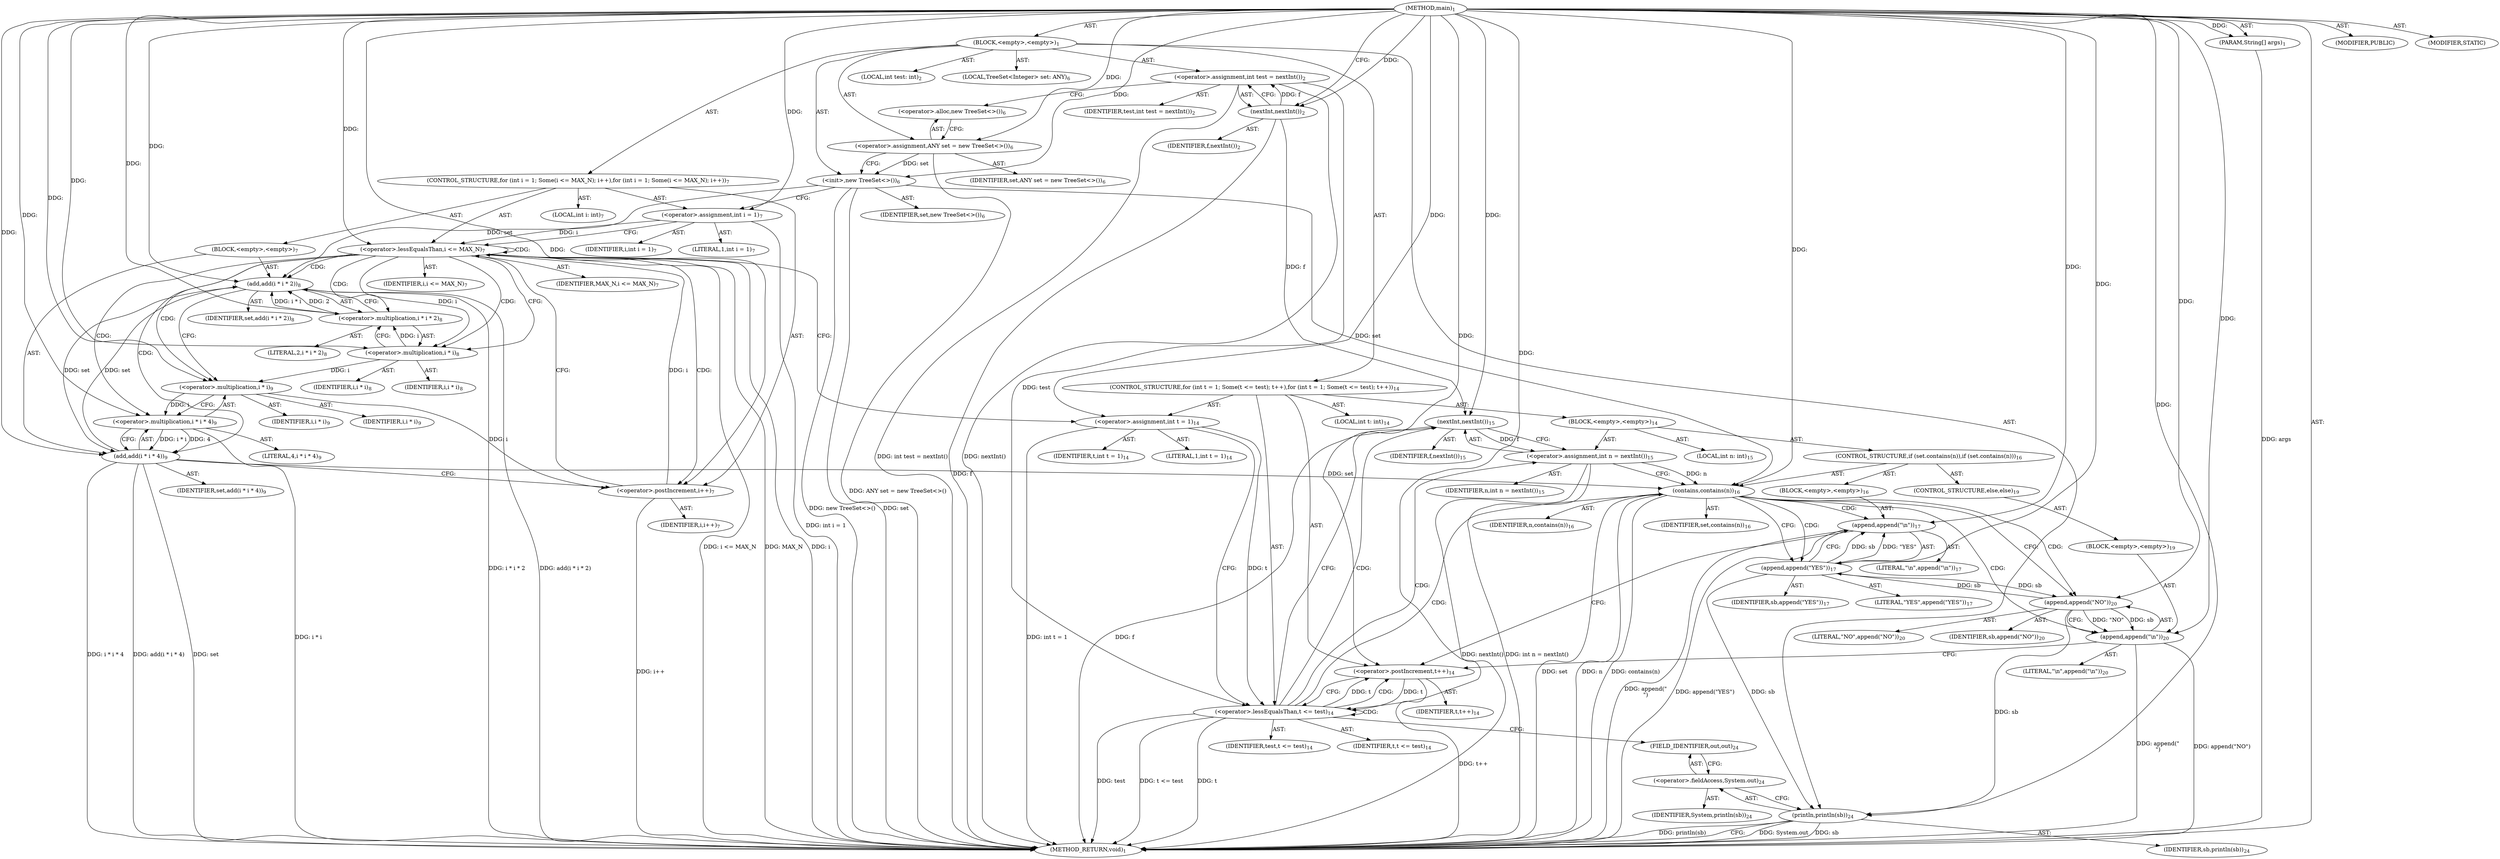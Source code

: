 digraph "main" {  
"19" [label = <(METHOD,main)<SUB>1</SUB>> ]
"20" [label = <(PARAM,String[] args)<SUB>1</SUB>> ]
"21" [label = <(BLOCK,&lt;empty&gt;,&lt;empty&gt;)<SUB>1</SUB>> ]
"22" [label = <(LOCAL,int test: int)<SUB>2</SUB>> ]
"23" [label = <(&lt;operator&gt;.assignment,int test = nextInt())<SUB>2</SUB>> ]
"24" [label = <(IDENTIFIER,test,int test = nextInt())<SUB>2</SUB>> ]
"25" [label = <(nextInt,nextInt())<SUB>2</SUB>> ]
"26" [label = <(IDENTIFIER,f,nextInt())<SUB>2</SUB>> ]
"4" [label = <(LOCAL,TreeSet&lt;Integer&gt; set: ANY)<SUB>6</SUB>> ]
"27" [label = <(&lt;operator&gt;.assignment,ANY set = new TreeSet&lt;&gt;())<SUB>6</SUB>> ]
"28" [label = <(IDENTIFIER,set,ANY set = new TreeSet&lt;&gt;())<SUB>6</SUB>> ]
"29" [label = <(&lt;operator&gt;.alloc,new TreeSet&lt;&gt;())<SUB>6</SUB>> ]
"30" [label = <(&lt;init&gt;,new TreeSet&lt;&gt;())<SUB>6</SUB>> ]
"3" [label = <(IDENTIFIER,set,new TreeSet&lt;&gt;())<SUB>6</SUB>> ]
"31" [label = <(CONTROL_STRUCTURE,for (int i = 1; Some(i &lt;= MAX_N); i++),for (int i = 1; Some(i &lt;= MAX_N); i++))<SUB>7</SUB>> ]
"32" [label = <(LOCAL,int i: int)<SUB>7</SUB>> ]
"33" [label = <(&lt;operator&gt;.assignment,int i = 1)<SUB>7</SUB>> ]
"34" [label = <(IDENTIFIER,i,int i = 1)<SUB>7</SUB>> ]
"35" [label = <(LITERAL,1,int i = 1)<SUB>7</SUB>> ]
"36" [label = <(&lt;operator&gt;.lessEqualsThan,i &lt;= MAX_N)<SUB>7</SUB>> ]
"37" [label = <(IDENTIFIER,i,i &lt;= MAX_N)<SUB>7</SUB>> ]
"38" [label = <(IDENTIFIER,MAX_N,i &lt;= MAX_N)<SUB>7</SUB>> ]
"39" [label = <(&lt;operator&gt;.postIncrement,i++)<SUB>7</SUB>> ]
"40" [label = <(IDENTIFIER,i,i++)<SUB>7</SUB>> ]
"41" [label = <(BLOCK,&lt;empty&gt;,&lt;empty&gt;)<SUB>7</SUB>> ]
"42" [label = <(add,add(i * i * 2))<SUB>8</SUB>> ]
"43" [label = <(IDENTIFIER,set,add(i * i * 2))<SUB>8</SUB>> ]
"44" [label = <(&lt;operator&gt;.multiplication,i * i * 2)<SUB>8</SUB>> ]
"45" [label = <(&lt;operator&gt;.multiplication,i * i)<SUB>8</SUB>> ]
"46" [label = <(IDENTIFIER,i,i * i)<SUB>8</SUB>> ]
"47" [label = <(IDENTIFIER,i,i * i)<SUB>8</SUB>> ]
"48" [label = <(LITERAL,2,i * i * 2)<SUB>8</SUB>> ]
"49" [label = <(add,add(i * i * 4))<SUB>9</SUB>> ]
"50" [label = <(IDENTIFIER,set,add(i * i * 4))<SUB>9</SUB>> ]
"51" [label = <(&lt;operator&gt;.multiplication,i * i * 4)<SUB>9</SUB>> ]
"52" [label = <(&lt;operator&gt;.multiplication,i * i)<SUB>9</SUB>> ]
"53" [label = <(IDENTIFIER,i,i * i)<SUB>9</SUB>> ]
"54" [label = <(IDENTIFIER,i,i * i)<SUB>9</SUB>> ]
"55" [label = <(LITERAL,4,i * i * 4)<SUB>9</SUB>> ]
"56" [label = <(CONTROL_STRUCTURE,for (int t = 1; Some(t &lt;= test); t++),for (int t = 1; Some(t &lt;= test); t++))<SUB>14</SUB>> ]
"57" [label = <(LOCAL,int t: int)<SUB>14</SUB>> ]
"58" [label = <(&lt;operator&gt;.assignment,int t = 1)<SUB>14</SUB>> ]
"59" [label = <(IDENTIFIER,t,int t = 1)<SUB>14</SUB>> ]
"60" [label = <(LITERAL,1,int t = 1)<SUB>14</SUB>> ]
"61" [label = <(&lt;operator&gt;.lessEqualsThan,t &lt;= test)<SUB>14</SUB>> ]
"62" [label = <(IDENTIFIER,t,t &lt;= test)<SUB>14</SUB>> ]
"63" [label = <(IDENTIFIER,test,t &lt;= test)<SUB>14</SUB>> ]
"64" [label = <(&lt;operator&gt;.postIncrement,t++)<SUB>14</SUB>> ]
"65" [label = <(IDENTIFIER,t,t++)<SUB>14</SUB>> ]
"66" [label = <(BLOCK,&lt;empty&gt;,&lt;empty&gt;)<SUB>14</SUB>> ]
"67" [label = <(LOCAL,int n: int)<SUB>15</SUB>> ]
"68" [label = <(&lt;operator&gt;.assignment,int n = nextInt())<SUB>15</SUB>> ]
"69" [label = <(IDENTIFIER,n,int n = nextInt())<SUB>15</SUB>> ]
"70" [label = <(nextInt,nextInt())<SUB>15</SUB>> ]
"71" [label = <(IDENTIFIER,f,nextInt())<SUB>15</SUB>> ]
"72" [label = <(CONTROL_STRUCTURE,if (set.contains(n)),if (set.contains(n)))<SUB>16</SUB>> ]
"73" [label = <(contains,contains(n))<SUB>16</SUB>> ]
"74" [label = <(IDENTIFIER,set,contains(n))<SUB>16</SUB>> ]
"75" [label = <(IDENTIFIER,n,contains(n))<SUB>16</SUB>> ]
"76" [label = <(BLOCK,&lt;empty&gt;,&lt;empty&gt;)<SUB>16</SUB>> ]
"77" [label = <(append,append(&quot;\n&quot;))<SUB>17</SUB>> ]
"78" [label = <(append,append(&quot;YES&quot;))<SUB>17</SUB>> ]
"79" [label = <(IDENTIFIER,sb,append(&quot;YES&quot;))<SUB>17</SUB>> ]
"80" [label = <(LITERAL,&quot;YES&quot;,append(&quot;YES&quot;))<SUB>17</SUB>> ]
"81" [label = <(LITERAL,&quot;\n&quot;,append(&quot;\n&quot;))<SUB>17</SUB>> ]
"82" [label = <(CONTROL_STRUCTURE,else,else)<SUB>19</SUB>> ]
"83" [label = <(BLOCK,&lt;empty&gt;,&lt;empty&gt;)<SUB>19</SUB>> ]
"84" [label = <(append,append(&quot;\n&quot;))<SUB>20</SUB>> ]
"85" [label = <(append,append(&quot;NO&quot;))<SUB>20</SUB>> ]
"86" [label = <(IDENTIFIER,sb,append(&quot;NO&quot;))<SUB>20</SUB>> ]
"87" [label = <(LITERAL,&quot;NO&quot;,append(&quot;NO&quot;))<SUB>20</SUB>> ]
"88" [label = <(LITERAL,&quot;\n&quot;,append(&quot;\n&quot;))<SUB>20</SUB>> ]
"89" [label = <(println,println(sb))<SUB>24</SUB>> ]
"90" [label = <(&lt;operator&gt;.fieldAccess,System.out)<SUB>24</SUB>> ]
"91" [label = <(IDENTIFIER,System,println(sb))<SUB>24</SUB>> ]
"92" [label = <(FIELD_IDENTIFIER,out,out)<SUB>24</SUB>> ]
"93" [label = <(IDENTIFIER,sb,println(sb))<SUB>24</SUB>> ]
"94" [label = <(MODIFIER,PUBLIC)> ]
"95" [label = <(MODIFIER,STATIC)> ]
"96" [label = <(METHOD_RETURN,void)<SUB>1</SUB>> ]
  "19" -> "20"  [ label = "AST: "] 
  "19" -> "21"  [ label = "AST: "] 
  "19" -> "94"  [ label = "AST: "] 
  "19" -> "95"  [ label = "AST: "] 
  "19" -> "96"  [ label = "AST: "] 
  "21" -> "22"  [ label = "AST: "] 
  "21" -> "23"  [ label = "AST: "] 
  "21" -> "4"  [ label = "AST: "] 
  "21" -> "27"  [ label = "AST: "] 
  "21" -> "30"  [ label = "AST: "] 
  "21" -> "31"  [ label = "AST: "] 
  "21" -> "56"  [ label = "AST: "] 
  "21" -> "89"  [ label = "AST: "] 
  "23" -> "24"  [ label = "AST: "] 
  "23" -> "25"  [ label = "AST: "] 
  "25" -> "26"  [ label = "AST: "] 
  "27" -> "28"  [ label = "AST: "] 
  "27" -> "29"  [ label = "AST: "] 
  "30" -> "3"  [ label = "AST: "] 
  "31" -> "32"  [ label = "AST: "] 
  "31" -> "33"  [ label = "AST: "] 
  "31" -> "36"  [ label = "AST: "] 
  "31" -> "39"  [ label = "AST: "] 
  "31" -> "41"  [ label = "AST: "] 
  "33" -> "34"  [ label = "AST: "] 
  "33" -> "35"  [ label = "AST: "] 
  "36" -> "37"  [ label = "AST: "] 
  "36" -> "38"  [ label = "AST: "] 
  "39" -> "40"  [ label = "AST: "] 
  "41" -> "42"  [ label = "AST: "] 
  "41" -> "49"  [ label = "AST: "] 
  "42" -> "43"  [ label = "AST: "] 
  "42" -> "44"  [ label = "AST: "] 
  "44" -> "45"  [ label = "AST: "] 
  "44" -> "48"  [ label = "AST: "] 
  "45" -> "46"  [ label = "AST: "] 
  "45" -> "47"  [ label = "AST: "] 
  "49" -> "50"  [ label = "AST: "] 
  "49" -> "51"  [ label = "AST: "] 
  "51" -> "52"  [ label = "AST: "] 
  "51" -> "55"  [ label = "AST: "] 
  "52" -> "53"  [ label = "AST: "] 
  "52" -> "54"  [ label = "AST: "] 
  "56" -> "57"  [ label = "AST: "] 
  "56" -> "58"  [ label = "AST: "] 
  "56" -> "61"  [ label = "AST: "] 
  "56" -> "64"  [ label = "AST: "] 
  "56" -> "66"  [ label = "AST: "] 
  "58" -> "59"  [ label = "AST: "] 
  "58" -> "60"  [ label = "AST: "] 
  "61" -> "62"  [ label = "AST: "] 
  "61" -> "63"  [ label = "AST: "] 
  "64" -> "65"  [ label = "AST: "] 
  "66" -> "67"  [ label = "AST: "] 
  "66" -> "68"  [ label = "AST: "] 
  "66" -> "72"  [ label = "AST: "] 
  "68" -> "69"  [ label = "AST: "] 
  "68" -> "70"  [ label = "AST: "] 
  "70" -> "71"  [ label = "AST: "] 
  "72" -> "73"  [ label = "AST: "] 
  "72" -> "76"  [ label = "AST: "] 
  "72" -> "82"  [ label = "AST: "] 
  "73" -> "74"  [ label = "AST: "] 
  "73" -> "75"  [ label = "AST: "] 
  "76" -> "77"  [ label = "AST: "] 
  "77" -> "78"  [ label = "AST: "] 
  "77" -> "81"  [ label = "AST: "] 
  "78" -> "79"  [ label = "AST: "] 
  "78" -> "80"  [ label = "AST: "] 
  "82" -> "83"  [ label = "AST: "] 
  "83" -> "84"  [ label = "AST: "] 
  "84" -> "85"  [ label = "AST: "] 
  "84" -> "88"  [ label = "AST: "] 
  "85" -> "86"  [ label = "AST: "] 
  "85" -> "87"  [ label = "AST: "] 
  "89" -> "90"  [ label = "AST: "] 
  "89" -> "93"  [ label = "AST: "] 
  "90" -> "91"  [ label = "AST: "] 
  "90" -> "92"  [ label = "AST: "] 
  "23" -> "29"  [ label = "CFG: "] 
  "27" -> "30"  [ label = "CFG: "] 
  "30" -> "33"  [ label = "CFG: "] 
  "89" -> "96"  [ label = "CFG: "] 
  "25" -> "23"  [ label = "CFG: "] 
  "29" -> "27"  [ label = "CFG: "] 
  "33" -> "36"  [ label = "CFG: "] 
  "36" -> "45"  [ label = "CFG: "] 
  "36" -> "58"  [ label = "CFG: "] 
  "39" -> "36"  [ label = "CFG: "] 
  "58" -> "61"  [ label = "CFG: "] 
  "61" -> "70"  [ label = "CFG: "] 
  "61" -> "92"  [ label = "CFG: "] 
  "64" -> "61"  [ label = "CFG: "] 
  "90" -> "89"  [ label = "CFG: "] 
  "42" -> "52"  [ label = "CFG: "] 
  "49" -> "39"  [ label = "CFG: "] 
  "68" -> "73"  [ label = "CFG: "] 
  "92" -> "90"  [ label = "CFG: "] 
  "44" -> "42"  [ label = "CFG: "] 
  "51" -> "49"  [ label = "CFG: "] 
  "70" -> "68"  [ label = "CFG: "] 
  "73" -> "78"  [ label = "CFG: "] 
  "73" -> "85"  [ label = "CFG: "] 
  "45" -> "44"  [ label = "CFG: "] 
  "52" -> "51"  [ label = "CFG: "] 
  "77" -> "64"  [ label = "CFG: "] 
  "78" -> "77"  [ label = "CFG: "] 
  "84" -> "64"  [ label = "CFG: "] 
  "85" -> "84"  [ label = "CFG: "] 
  "19" -> "25"  [ label = "CFG: "] 
  "20" -> "96"  [ label = "DDG: args"] 
  "25" -> "96"  [ label = "DDG: f"] 
  "23" -> "96"  [ label = "DDG: nextInt()"] 
  "23" -> "96"  [ label = "DDG: int test = nextInt()"] 
  "27" -> "96"  [ label = "DDG: ANY set = new TreeSet&lt;&gt;()"] 
  "30" -> "96"  [ label = "DDG: set"] 
  "30" -> "96"  [ label = "DDG: new TreeSet&lt;&gt;()"] 
  "33" -> "96"  [ label = "DDG: int i = 1"] 
  "36" -> "96"  [ label = "DDG: i"] 
  "36" -> "96"  [ label = "DDG: i &lt;= MAX_N"] 
  "58" -> "96"  [ label = "DDG: int t = 1"] 
  "61" -> "96"  [ label = "DDG: t"] 
  "61" -> "96"  [ label = "DDG: test"] 
  "61" -> "96"  [ label = "DDG: t &lt;= test"] 
  "89" -> "96"  [ label = "DDG: System.out"] 
  "89" -> "96"  [ label = "DDG: sb"] 
  "89" -> "96"  [ label = "DDG: println(sb)"] 
  "70" -> "96"  [ label = "DDG: f"] 
  "68" -> "96"  [ label = "DDG: nextInt()"] 
  "68" -> "96"  [ label = "DDG: int n = nextInt()"] 
  "73" -> "96"  [ label = "DDG: set"] 
  "73" -> "96"  [ label = "DDG: n"] 
  "73" -> "96"  [ label = "DDG: contains(n)"] 
  "84" -> "96"  [ label = "DDG: append(&quot;NO&quot;)"] 
  "84" -> "96"  [ label = "DDG: append(&quot;\n&quot;)"] 
  "77" -> "96"  [ label = "DDG: append(&quot;YES&quot;)"] 
  "77" -> "96"  [ label = "DDG: append(&quot;\n&quot;)"] 
  "64" -> "96"  [ label = "DDG: t++"] 
  "42" -> "96"  [ label = "DDG: i * i * 2"] 
  "42" -> "96"  [ label = "DDG: add(i * i * 2)"] 
  "49" -> "96"  [ label = "DDG: set"] 
  "51" -> "96"  [ label = "DDG: i * i"] 
  "49" -> "96"  [ label = "DDG: i * i * 4"] 
  "49" -> "96"  [ label = "DDG: add(i * i * 4)"] 
  "39" -> "96"  [ label = "DDG: i++"] 
  "36" -> "96"  [ label = "DDG: MAX_N"] 
  "19" -> "20"  [ label = "DDG: "] 
  "25" -> "23"  [ label = "DDG: f"] 
  "19" -> "27"  [ label = "DDG: "] 
  "27" -> "30"  [ label = "DDG: set"] 
  "19" -> "30"  [ label = "DDG: "] 
  "19" -> "33"  [ label = "DDG: "] 
  "19" -> "58"  [ label = "DDG: "] 
  "85" -> "89"  [ label = "DDG: sb"] 
  "78" -> "89"  [ label = "DDG: sb"] 
  "19" -> "89"  [ label = "DDG: "] 
  "19" -> "25"  [ label = "DDG: "] 
  "33" -> "36"  [ label = "DDG: i"] 
  "39" -> "36"  [ label = "DDG: i"] 
  "19" -> "36"  [ label = "DDG: "] 
  "52" -> "39"  [ label = "DDG: i"] 
  "19" -> "39"  [ label = "DDG: "] 
  "58" -> "61"  [ label = "DDG: t"] 
  "64" -> "61"  [ label = "DDG: t"] 
  "19" -> "61"  [ label = "DDG: "] 
  "23" -> "61"  [ label = "DDG: test"] 
  "61" -> "64"  [ label = "DDG: t"] 
  "19" -> "64"  [ label = "DDG: "] 
  "70" -> "68"  [ label = "DDG: f"] 
  "30" -> "42"  [ label = "DDG: set"] 
  "49" -> "42"  [ label = "DDG: set"] 
  "19" -> "42"  [ label = "DDG: "] 
  "44" -> "42"  [ label = "DDG: i * i"] 
  "44" -> "42"  [ label = "DDG: 2"] 
  "42" -> "49"  [ label = "DDG: set"] 
  "19" -> "49"  [ label = "DDG: "] 
  "51" -> "49"  [ label = "DDG: i * i"] 
  "51" -> "49"  [ label = "DDG: 4"] 
  "45" -> "44"  [ label = "DDG: i"] 
  "19" -> "44"  [ label = "DDG: "] 
  "52" -> "51"  [ label = "DDG: i"] 
  "19" -> "51"  [ label = "DDG: "] 
  "25" -> "70"  [ label = "DDG: f"] 
  "19" -> "70"  [ label = "DDG: "] 
  "30" -> "73"  [ label = "DDG: set"] 
  "49" -> "73"  [ label = "DDG: set"] 
  "19" -> "73"  [ label = "DDG: "] 
  "68" -> "73"  [ label = "DDG: n"] 
  "36" -> "45"  [ label = "DDG: i"] 
  "19" -> "45"  [ label = "DDG: "] 
  "45" -> "52"  [ label = "DDG: i"] 
  "19" -> "52"  [ label = "DDG: "] 
  "78" -> "77"  [ label = "DDG: sb"] 
  "78" -> "77"  [ label = "DDG: &quot;YES&quot;"] 
  "19" -> "77"  [ label = "DDG: "] 
  "85" -> "78"  [ label = "DDG: sb"] 
  "19" -> "78"  [ label = "DDG: "] 
  "85" -> "84"  [ label = "DDG: sb"] 
  "85" -> "84"  [ label = "DDG: &quot;NO&quot;"] 
  "19" -> "84"  [ label = "DDG: "] 
  "78" -> "85"  [ label = "DDG: sb"] 
  "19" -> "85"  [ label = "DDG: "] 
  "36" -> "49"  [ label = "CDG: "] 
  "36" -> "42"  [ label = "CDG: "] 
  "36" -> "51"  [ label = "CDG: "] 
  "36" -> "36"  [ label = "CDG: "] 
  "36" -> "52"  [ label = "CDG: "] 
  "36" -> "45"  [ label = "CDG: "] 
  "36" -> "44"  [ label = "CDG: "] 
  "36" -> "39"  [ label = "CDG: "] 
  "61" -> "68"  [ label = "CDG: "] 
  "61" -> "73"  [ label = "CDG: "] 
  "61" -> "61"  [ label = "CDG: "] 
  "61" -> "64"  [ label = "CDG: "] 
  "61" -> "70"  [ label = "CDG: "] 
  "73" -> "77"  [ label = "CDG: "] 
  "73" -> "84"  [ label = "CDG: "] 
  "73" -> "85"  [ label = "CDG: "] 
  "73" -> "78"  [ label = "CDG: "] 
}
